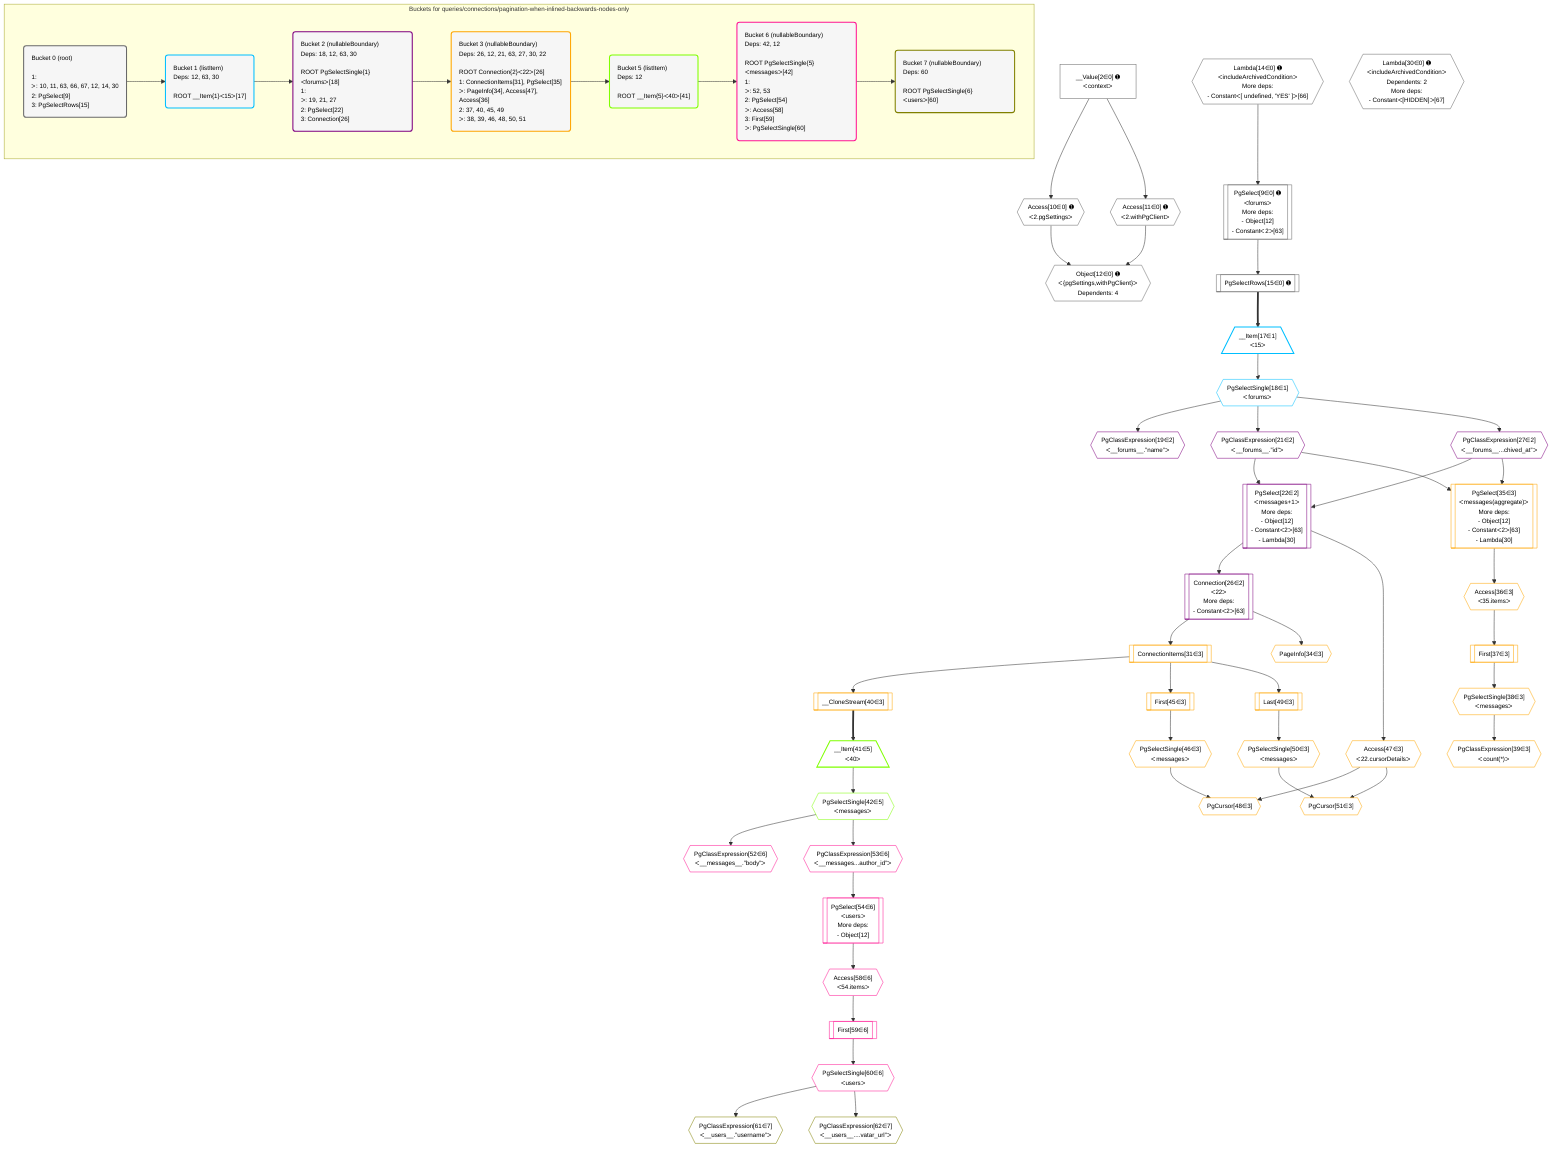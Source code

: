 %%{init: {'themeVariables': { 'fontSize': '12px'}}}%%
graph TD
    classDef path fill:#eee,stroke:#000,color:#000
    classDef plan fill:#fff,stroke-width:1px,color:#000
    classDef itemplan fill:#fff,stroke-width:2px,color:#000
    classDef unbatchedplan fill:#dff,stroke-width:1px,color:#000
    classDef sideeffectplan fill:#fcc,stroke-width:2px,color:#000
    classDef bucket fill:#f6f6f6,color:#000,stroke-width:2px,text-align:left

    subgraph "Buckets for queries/connections/pagination-when-inlined-backwards-nodes-only"
    Bucket0("Bucket 0 (root)<br /><br />1: <br />ᐳ: 10, 11, 63, 66, 67, 12, 14, 30<br />2: PgSelect[9]<br />3: PgSelectRows[15]"):::bucket
    Bucket1("Bucket 1 (listItem)<br />Deps: 12, 63, 30<br /><br />ROOT __Item{1}ᐸ15ᐳ[17]"):::bucket
    Bucket2("Bucket 2 (nullableBoundary)<br />Deps: 18, 12, 63, 30<br /><br />ROOT PgSelectSingle{1}ᐸforumsᐳ[18]<br />1: <br />ᐳ: 19, 21, 27<br />2: PgSelect[22]<br />3: Connection[26]"):::bucket
    Bucket3("Bucket 3 (nullableBoundary)<br />Deps: 26, 12, 21, 63, 27, 30, 22<br /><br />ROOT Connection{2}ᐸ22ᐳ[26]<br />1: ConnectionItems[31], PgSelect[35]<br />ᐳ: PageInfo[34], Access[47], Access[36]<br />2: 37, 40, 45, 49<br />ᐳ: 38, 39, 46, 48, 50, 51"):::bucket
    Bucket5("Bucket 5 (listItem)<br />Deps: 12<br /><br />ROOT __Item{5}ᐸ40ᐳ[41]"):::bucket
    Bucket6("Bucket 6 (nullableBoundary)<br />Deps: 42, 12<br /><br />ROOT PgSelectSingle{5}ᐸmessagesᐳ[42]<br />1: <br />ᐳ: 52, 53<br />2: PgSelect[54]<br />ᐳ: Access[58]<br />3: First[59]<br />ᐳ: PgSelectSingle[60]"):::bucket
    Bucket7("Bucket 7 (nullableBoundary)<br />Deps: 60<br /><br />ROOT PgSelectSingle{6}ᐸusersᐳ[60]"):::bucket
    end
    Bucket0 --> Bucket1
    Bucket1 --> Bucket2
    Bucket2 --> Bucket3
    Bucket3 --> Bucket5
    Bucket5 --> Bucket6
    Bucket6 --> Bucket7

    %% plan dependencies
    PgSelect9[["PgSelect[9∈0] ➊<br />ᐸforumsᐳ<br />More deps:<br />- Object[12]<br />- Constantᐸ2ᐳ[63]"]]:::plan
    Lambda14{{"Lambda[14∈0] ➊<br />ᐸincludeArchivedConditionᐳ<br />More deps:<br />- Constantᐸ[ undefined, 'YES' ]ᐳ[66]"}}:::plan
    Lambda14 --> PgSelect9
    Object12{{"Object[12∈0] ➊<br />ᐸ{pgSettings,withPgClient}ᐳ<br />Dependents: 4"}}:::plan
    Access10{{"Access[10∈0] ➊<br />ᐸ2.pgSettingsᐳ"}}:::plan
    Access11{{"Access[11∈0] ➊<br />ᐸ2.withPgClientᐳ"}}:::plan
    Access10 & Access11 --> Object12
    __Value2["__Value[2∈0] ➊<br />ᐸcontextᐳ"]:::plan
    __Value2 --> Access10
    __Value2 --> Access11
    PgSelectRows15[["PgSelectRows[15∈0] ➊"]]:::plan
    PgSelect9 --> PgSelectRows15
    Lambda30{{"Lambda[30∈0] ➊<br />ᐸincludeArchivedConditionᐳ<br />Dependents: 2<br />More deps:<br />- Constantᐸ[HIDDEN]ᐳ[67]"}}:::plan
    __Item17[/"__Item[17∈1]<br />ᐸ15ᐳ"\]:::itemplan
    PgSelectRows15 ==> __Item17
    PgSelectSingle18{{"PgSelectSingle[18∈1]<br />ᐸforumsᐳ"}}:::plan
    __Item17 --> PgSelectSingle18
    PgSelect22[["PgSelect[22∈2]<br />ᐸmessages+1ᐳ<br />More deps:<br />- Object[12]<br />- Constantᐸ2ᐳ[63]<br />- Lambda[30]"]]:::plan
    PgClassExpression21{{"PgClassExpression[21∈2]<br />ᐸ__forums__.”id”ᐳ"}}:::plan
    PgClassExpression27{{"PgClassExpression[27∈2]<br />ᐸ__forums__...chived_at”ᐳ"}}:::plan
    PgClassExpression21 & PgClassExpression27 --> PgSelect22
    Connection26[["Connection[26∈2]<br />ᐸ22ᐳ<br />More deps:<br />- Constantᐸ2ᐳ[63]"]]:::plan
    PgSelect22 --> Connection26
    PgClassExpression19{{"PgClassExpression[19∈2]<br />ᐸ__forums__.”name”ᐳ"}}:::plan
    PgSelectSingle18 --> PgClassExpression19
    PgSelectSingle18 --> PgClassExpression21
    PgSelectSingle18 --> PgClassExpression27
    PgSelect35[["PgSelect[35∈3]<br />ᐸmessages(aggregate)ᐳ<br />More deps:<br />- Object[12]<br />- Constantᐸ2ᐳ[63]<br />- Lambda[30]"]]:::plan
    PgClassExpression21 & PgClassExpression27 --> PgSelect35
    PgCursor48{{"PgCursor[48∈3]"}}:::plan
    PgSelectSingle46{{"PgSelectSingle[46∈3]<br />ᐸmessagesᐳ"}}:::plan
    Access47{{"Access[47∈3]<br />ᐸ22.cursorDetailsᐳ"}}:::plan
    PgSelectSingle46 & Access47 --> PgCursor48
    PgCursor51{{"PgCursor[51∈3]"}}:::plan
    PgSelectSingle50{{"PgSelectSingle[50∈3]<br />ᐸmessagesᐳ"}}:::plan
    PgSelectSingle50 & Access47 --> PgCursor51
    ConnectionItems31[["ConnectionItems[31∈3]"]]:::plan
    Connection26 --> ConnectionItems31
    PageInfo34{{"PageInfo[34∈3]"}}:::plan
    Connection26 --> PageInfo34
    Access36{{"Access[36∈3]<br />ᐸ35.itemsᐳ"}}:::plan
    PgSelect35 --> Access36
    First37[["First[37∈3]"]]:::plan
    Access36 --> First37
    PgSelectSingle38{{"PgSelectSingle[38∈3]<br />ᐸmessagesᐳ"}}:::plan
    First37 --> PgSelectSingle38
    PgClassExpression39{{"PgClassExpression[39∈3]<br />ᐸcount(*)ᐳ"}}:::plan
    PgSelectSingle38 --> PgClassExpression39
    __CloneStream40[["__CloneStream[40∈3]"]]:::plan
    ConnectionItems31 --> __CloneStream40
    First45[["First[45∈3]"]]:::plan
    ConnectionItems31 --> First45
    First45 --> PgSelectSingle46
    PgSelect22 --> Access47
    Last49[["Last[49∈3]"]]:::plan
    ConnectionItems31 --> Last49
    Last49 --> PgSelectSingle50
    __Item41[/"__Item[41∈5]<br />ᐸ40ᐳ"\]:::itemplan
    __CloneStream40 ==> __Item41
    PgSelectSingle42{{"PgSelectSingle[42∈5]<br />ᐸmessagesᐳ"}}:::plan
    __Item41 --> PgSelectSingle42
    PgSelect54[["PgSelect[54∈6]<br />ᐸusersᐳ<br />More deps:<br />- Object[12]"]]:::plan
    PgClassExpression53{{"PgClassExpression[53∈6]<br />ᐸ__messages...author_id”ᐳ"}}:::plan
    PgClassExpression53 --> PgSelect54
    PgClassExpression52{{"PgClassExpression[52∈6]<br />ᐸ__messages__.”body”ᐳ"}}:::plan
    PgSelectSingle42 --> PgClassExpression52
    PgSelectSingle42 --> PgClassExpression53
    Access58{{"Access[58∈6]<br />ᐸ54.itemsᐳ"}}:::plan
    PgSelect54 --> Access58
    First59[["First[59∈6]"]]:::plan
    Access58 --> First59
    PgSelectSingle60{{"PgSelectSingle[60∈6]<br />ᐸusersᐳ"}}:::plan
    First59 --> PgSelectSingle60
    PgClassExpression61{{"PgClassExpression[61∈7]<br />ᐸ__users__.”username”ᐳ"}}:::plan
    PgSelectSingle60 --> PgClassExpression61
    PgClassExpression62{{"PgClassExpression[62∈7]<br />ᐸ__users__....vatar_url”ᐳ"}}:::plan
    PgSelectSingle60 --> PgClassExpression62

    %% define steps
    classDef bucket0 stroke:#696969
    class Bucket0,__Value2,PgSelect9,Access10,Access11,Object12,Lambda14,PgSelectRows15,Lambda30 bucket0
    classDef bucket1 stroke:#00bfff
    class Bucket1,__Item17,PgSelectSingle18 bucket1
    classDef bucket2 stroke:#7f007f
    class Bucket2,PgClassExpression19,PgClassExpression21,PgSelect22,Connection26,PgClassExpression27 bucket2
    classDef bucket3 stroke:#ffa500
    class Bucket3,ConnectionItems31,PageInfo34,PgSelect35,Access36,First37,PgSelectSingle38,PgClassExpression39,__CloneStream40,First45,PgSelectSingle46,Access47,PgCursor48,Last49,PgSelectSingle50,PgCursor51 bucket3
    classDef bucket5 stroke:#7fff00
    class Bucket5,__Item41,PgSelectSingle42 bucket5
    classDef bucket6 stroke:#ff1493
    class Bucket6,PgClassExpression52,PgClassExpression53,PgSelect54,Access58,First59,PgSelectSingle60 bucket6
    classDef bucket7 stroke:#808000
    class Bucket7,PgClassExpression61,PgClassExpression62 bucket7
